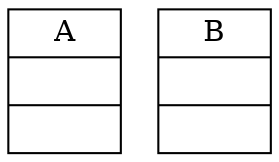 
digraph RemoveUnusedClasses {
  node [shape=record]
  edge [dir=back, arrowtail=diamond]

A_1
 [label="{A||}"]

B_2
 [label="{B||}"]


}
